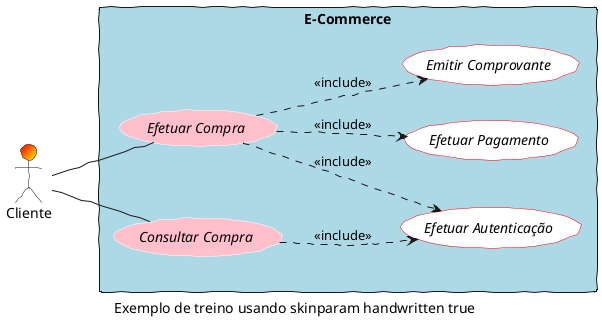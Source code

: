@startuml

left to right direction
skinparam handwritten true
caption Exemplo de treino usando skinparam handwritten true

!$objActor = "actor"
!$objRect = "rectangle"
!$useCase = "usecase"

!$listCasoUso = ["Efetuar Compra", "Emitir Comprovante", "Efetuar Pagamento", "Efetuar Autenticação", "Consultar Compra"]
!$listCasoUsoAlias = ["efetuarCompra", "emitirComprovante", "efetuarPagamento", "efetuarAutenticação", "consultarCompra"]
!$listStyles = ["style2", "style1", "style1", "style1", "style2"]


!$i = 0

!procedure $criarCasoDeUso($i,$listCasoUso, $listCasoUsoAlias)
  $objRect "E-Commerce" #lightblue{
  !while ($i < %size($listCasoUso))
    $useCase "$listCasoUso[$i]" as $listCasoUsoAlias[$i] <<$listStyles[$i]>>
    !$i = $i + 1
  !endwhile
  }
!endprocedure

$objActor "Cliente" as cliente

$criarCasoDeUso($i, $listCasoUso, $listCasoUsoAlias)

'============ ESTILOS
skinparam usecase {
  FontStyle italic
  backgroundColor<<style1>> white
  backgroundColor<<style2>> pink
  borderColor<<style1>> red
  borderColor<<style2>> white
}

skinparam actor{
  backgroundColor red/yellow
}

'Esconde o stereotype
hide stereotype

''=========================  RELACOES  ==================================

cliente -- efetuarCompra
efetuarCompra ..> emitirComprovante : <<include>>
consultarCompra -r[hidden]- efetuarCompra : \n
emitirComprovante -r[hidden]- efetuarPagamento 
efetuarCompra ..> efetuarPagamento : <<include>> 
consultarCompra ..> efetuarAutenticação : <<include>> 
efetuarCompra ..> efetuarAutenticação : <<include>> 
cliente -- consultarCompra


@enduml
